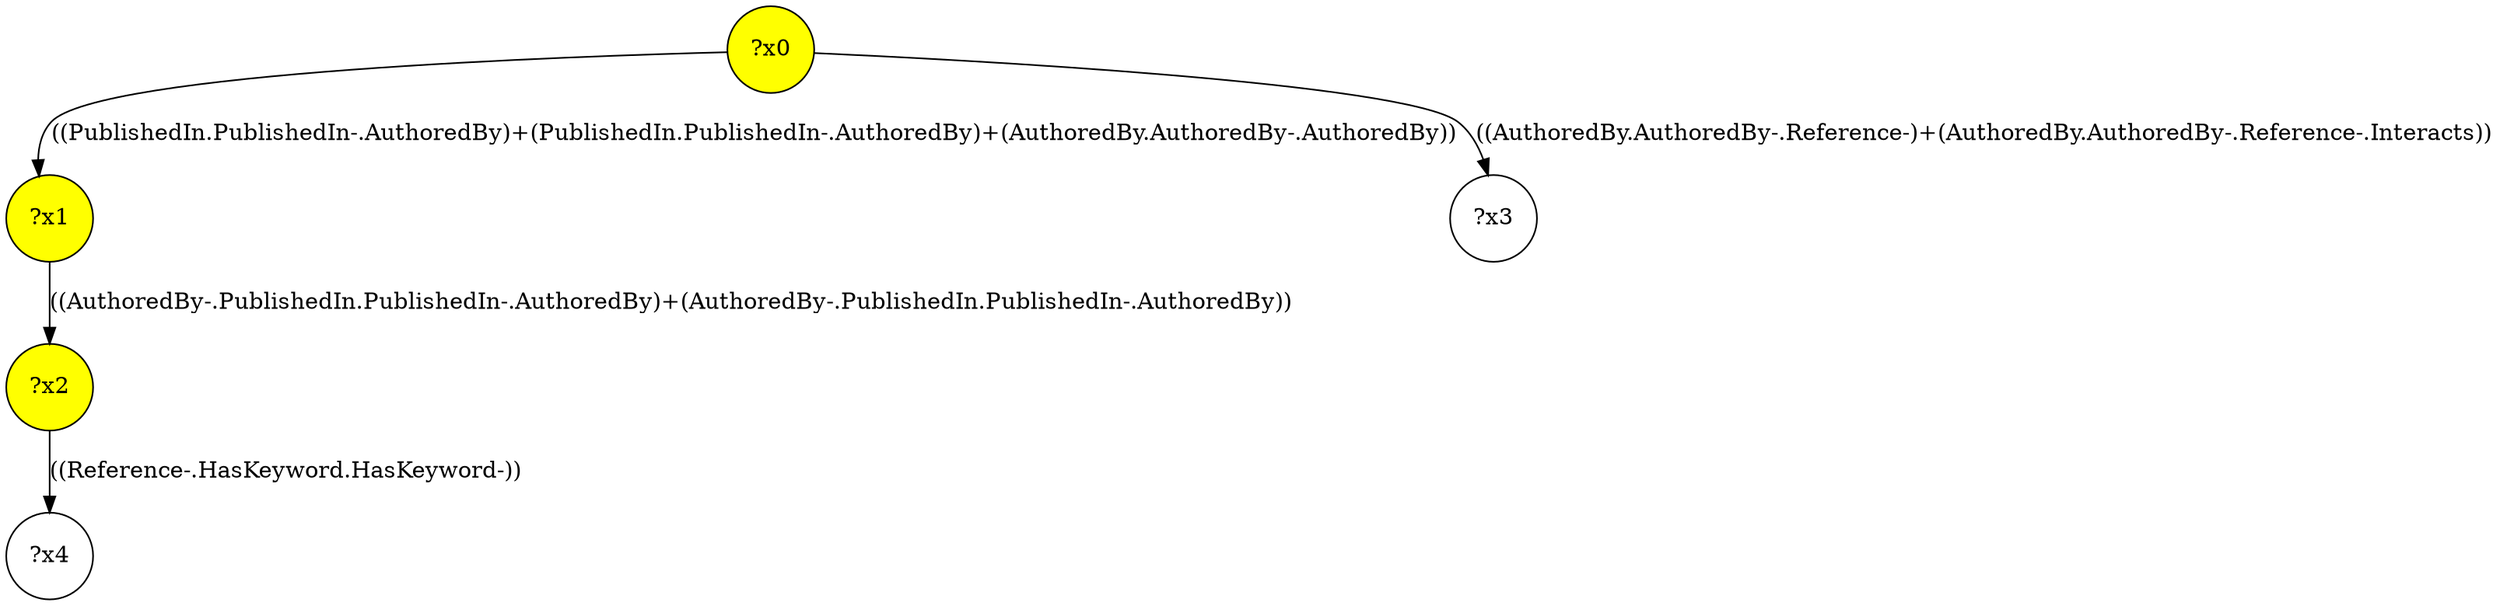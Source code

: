 digraph g {
	x0 [fillcolor="yellow", style="filled," shape=circle, label="?x0"];
	x1 [fillcolor="yellow", style="filled," shape=circle, label="?x1"];
	x2 [fillcolor="yellow", style="filled," shape=circle, label="?x2"];
	x0 -> x1 [label="((PublishedIn.PublishedIn-.AuthoredBy)+(PublishedIn.PublishedIn-.AuthoredBy)+(AuthoredBy.AuthoredBy-.AuthoredBy))"];
	x1 -> x2 [label="((AuthoredBy-.PublishedIn.PublishedIn-.AuthoredBy)+(AuthoredBy-.PublishedIn.PublishedIn-.AuthoredBy))"];
	x3 [shape=circle, label="?x3"];
	x0 -> x3 [label="((AuthoredBy.AuthoredBy-.Reference-)+(AuthoredBy.AuthoredBy-.Reference-.Interacts))"];
	x4 [shape=circle, label="?x4"];
	x2 -> x4 [label="((Reference-.HasKeyword.HasKeyword-))"];
}
